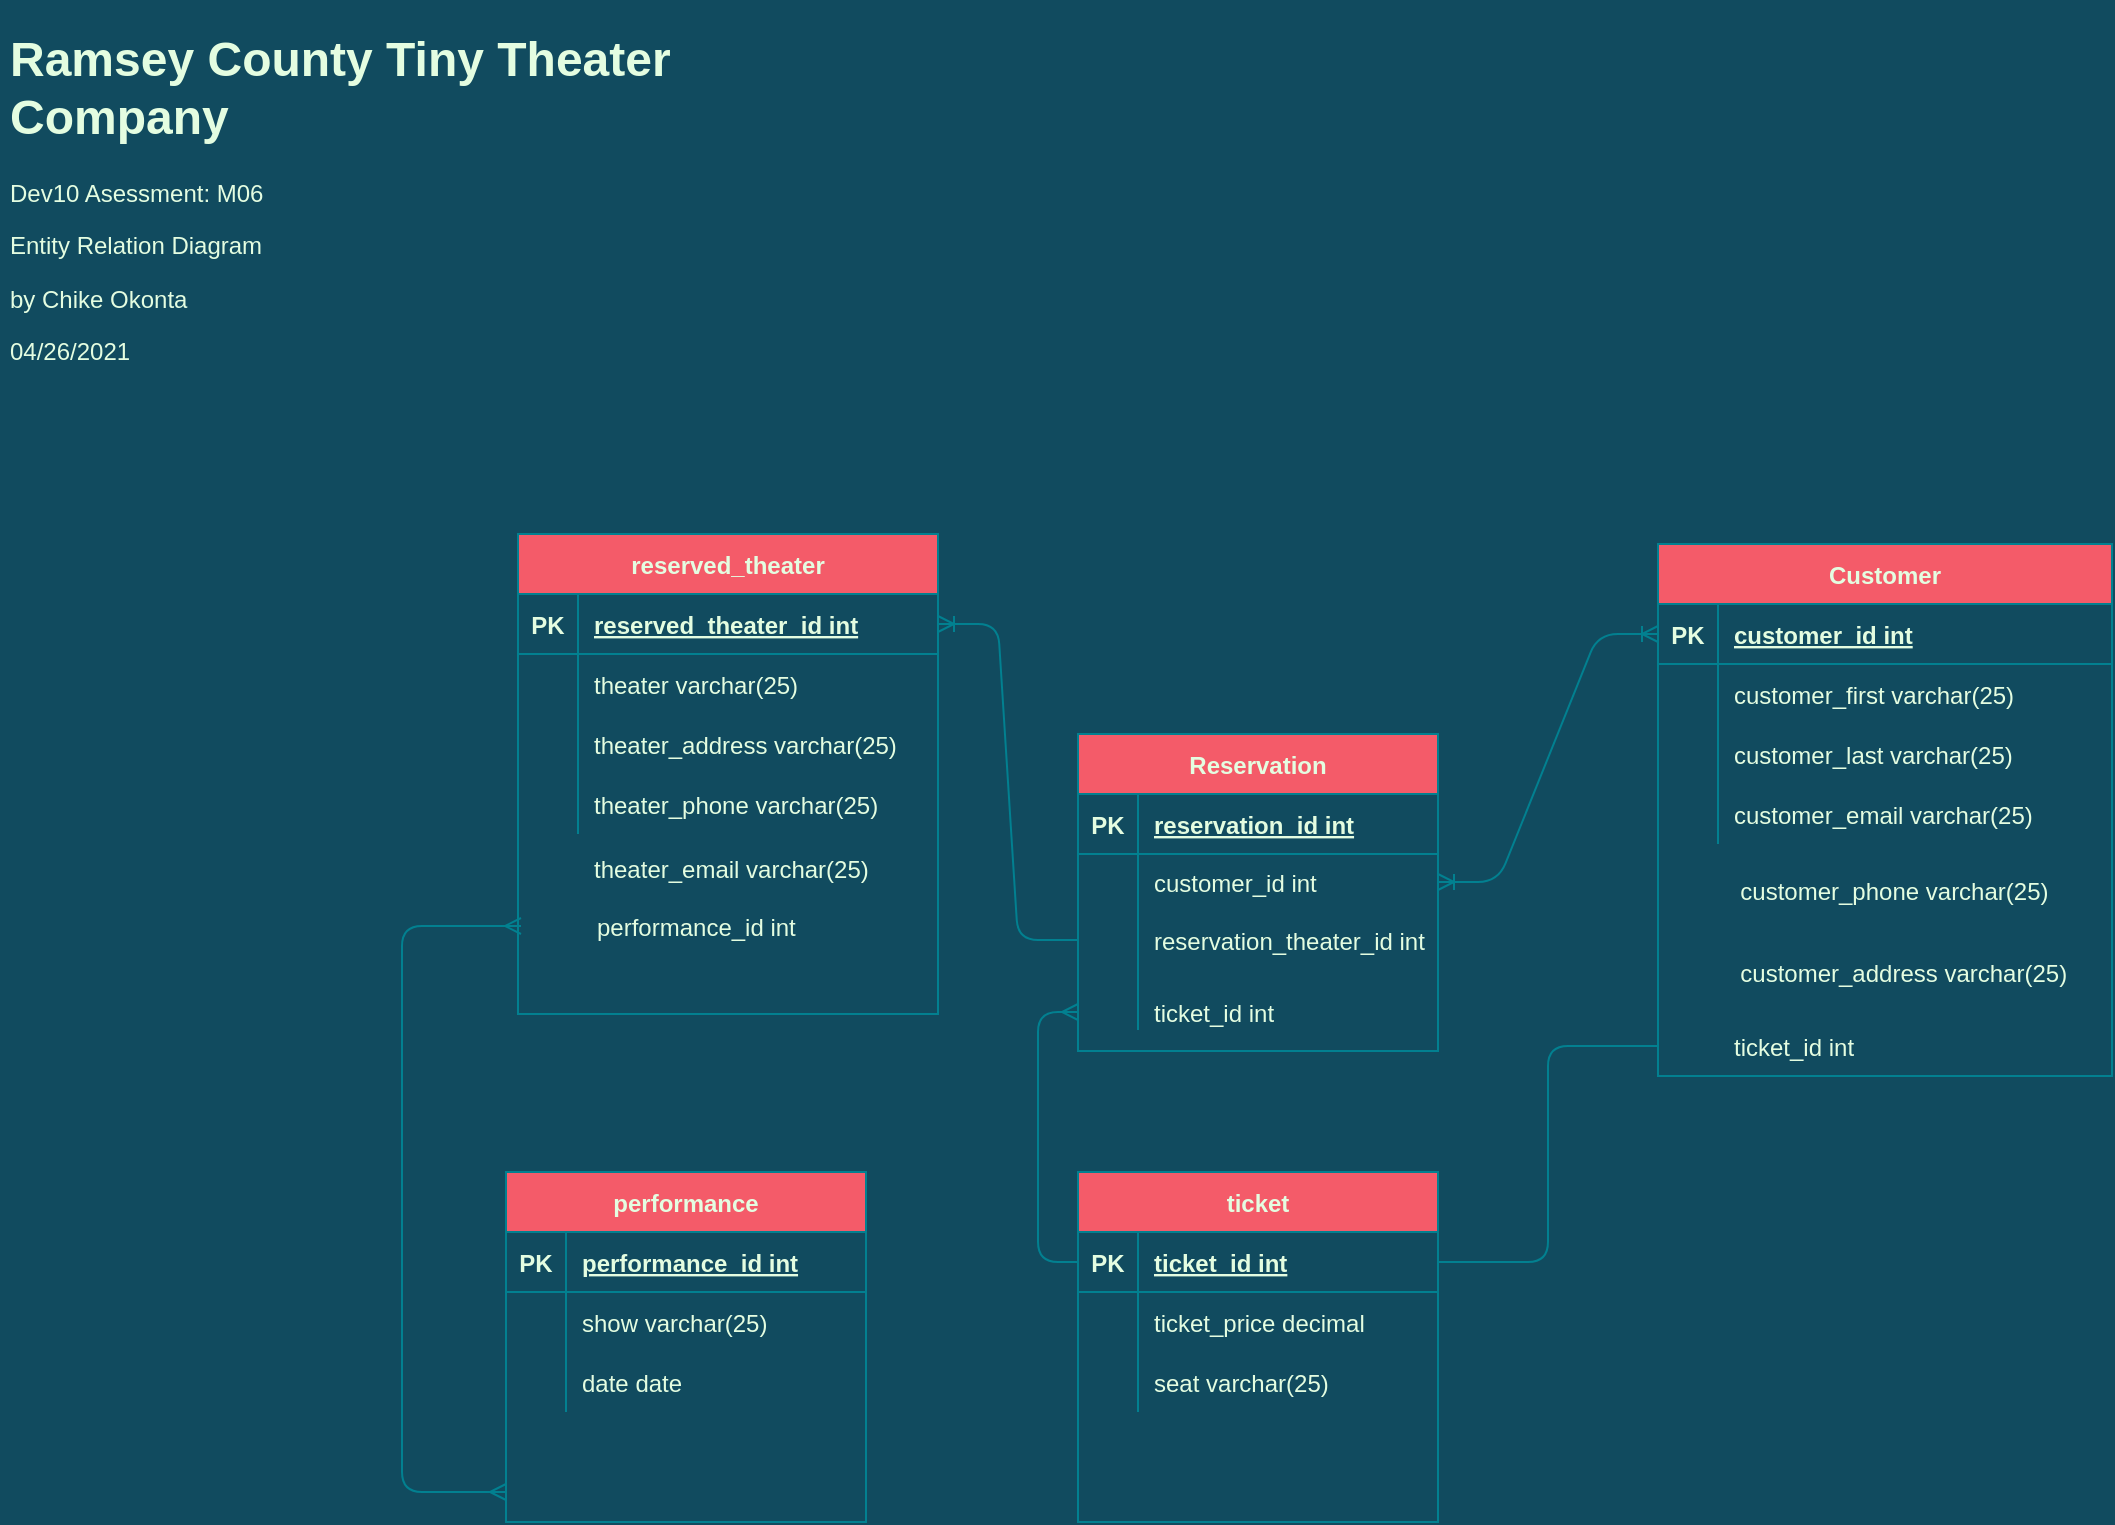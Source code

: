<mxfile version="14.6.0" type="device"><diagram id="uX7EG-FmbN-0hIb8R2l_" name="Page-1"><mxGraphModel dx="1183" dy="795" grid="0" gridSize="10" guides="1" tooltips="1" connect="1" arrows="1" fold="1" page="1" pageScale="1" pageWidth="1169" pageHeight="827" background="#114B5F" math="0" shadow="0"><root><mxCell id="0"/><mxCell id="1" parent="0"/><mxCell id="fjEmjZUJsJmZXAl9t0UC-16" value="" style="group;fontColor=#E4FDE1;" vertex="1" connectable="0" parent="1"><mxGeometry x="833" y="275" width="227" height="266" as="geometry"/></mxCell><mxCell id="fjEmjZUJsJmZXAl9t0UC-1" value="Customer" style="shape=table;startSize=30;container=1;collapsible=1;childLayout=tableLayout;fixedRows=1;rowLines=0;fontStyle=1;align=center;resizeLast=1;rounded=0;sketch=0;fontColor=#E4FDE1;strokeColor=#028090;fillColor=#F45B69;" vertex="1" parent="fjEmjZUJsJmZXAl9t0UC-16"><mxGeometry width="227" height="266" as="geometry"/></mxCell><mxCell id="fjEmjZUJsJmZXAl9t0UC-2" value="" style="shape=partialRectangle;collapsible=0;dropTarget=0;pointerEvents=0;fillColor=none;top=0;left=0;bottom=1;right=0;points=[[0,0.5],[1,0.5]];portConstraint=eastwest;strokeColor=#028090;fontColor=#E4FDE1;" vertex="1" parent="fjEmjZUJsJmZXAl9t0UC-1"><mxGeometry y="30" width="227" height="30" as="geometry"/></mxCell><mxCell id="fjEmjZUJsJmZXAl9t0UC-3" value="PK" style="shape=partialRectangle;connectable=0;fillColor=none;top=0;left=0;bottom=0;right=0;fontStyle=1;overflow=hidden;strokeColor=#028090;fontColor=#E4FDE1;" vertex="1" parent="fjEmjZUJsJmZXAl9t0UC-2"><mxGeometry width="30" height="30" as="geometry"/></mxCell><mxCell id="fjEmjZUJsJmZXAl9t0UC-4" value="customer_id int" style="shape=partialRectangle;connectable=0;fillColor=none;top=0;left=0;bottom=0;right=0;align=left;spacingLeft=6;fontStyle=5;overflow=hidden;strokeColor=#028090;fontColor=#E4FDE1;" vertex="1" parent="fjEmjZUJsJmZXAl9t0UC-2"><mxGeometry x="30" width="197" height="30" as="geometry"/></mxCell><mxCell id="fjEmjZUJsJmZXAl9t0UC-5" value="" style="shape=partialRectangle;collapsible=0;dropTarget=0;pointerEvents=0;fillColor=none;top=0;left=0;bottom=0;right=0;points=[[0,0.5],[1,0.5]];portConstraint=eastwest;strokeColor=#028090;fontColor=#E4FDE1;" vertex="1" parent="fjEmjZUJsJmZXAl9t0UC-1"><mxGeometry y="60" width="227" height="30" as="geometry"/></mxCell><mxCell id="fjEmjZUJsJmZXAl9t0UC-6" value="" style="shape=partialRectangle;connectable=0;fillColor=none;top=0;left=0;bottom=0;right=0;editable=1;overflow=hidden;strokeColor=#028090;fontColor=#E4FDE1;" vertex="1" parent="fjEmjZUJsJmZXAl9t0UC-5"><mxGeometry width="30" height="30" as="geometry"/></mxCell><mxCell id="fjEmjZUJsJmZXAl9t0UC-7" value="customer_first varchar(25)" style="shape=partialRectangle;connectable=0;fillColor=none;top=0;left=0;bottom=0;right=0;align=left;spacingLeft=6;overflow=hidden;strokeColor=#028090;fontColor=#E4FDE1;" vertex="1" parent="fjEmjZUJsJmZXAl9t0UC-5"><mxGeometry x="30" width="197" height="30" as="geometry"/></mxCell><mxCell id="fjEmjZUJsJmZXAl9t0UC-8" value="" style="shape=partialRectangle;collapsible=0;dropTarget=0;pointerEvents=0;fillColor=none;top=0;left=0;bottom=0;right=0;points=[[0,0.5],[1,0.5]];portConstraint=eastwest;strokeColor=#028090;fontColor=#E4FDE1;" vertex="1" parent="fjEmjZUJsJmZXAl9t0UC-1"><mxGeometry y="90" width="227" height="30" as="geometry"/></mxCell><mxCell id="fjEmjZUJsJmZXAl9t0UC-9" value="" style="shape=partialRectangle;connectable=0;fillColor=none;top=0;left=0;bottom=0;right=0;editable=1;overflow=hidden;strokeColor=#028090;fontColor=#E4FDE1;" vertex="1" parent="fjEmjZUJsJmZXAl9t0UC-8"><mxGeometry width="30" height="30" as="geometry"/></mxCell><mxCell id="fjEmjZUJsJmZXAl9t0UC-10" value="customer_last varchar(25)" style="shape=partialRectangle;connectable=0;fillColor=none;top=0;left=0;bottom=0;right=0;align=left;spacingLeft=6;overflow=hidden;strokeColor=#028090;fontColor=#E4FDE1;" vertex="1" parent="fjEmjZUJsJmZXAl9t0UC-8"><mxGeometry x="30" width="197" height="30" as="geometry"/></mxCell><mxCell id="fjEmjZUJsJmZXAl9t0UC-11" value="" style="shape=partialRectangle;collapsible=0;dropTarget=0;pointerEvents=0;fillColor=none;top=0;left=0;bottom=0;right=0;points=[[0,0.5],[1,0.5]];portConstraint=eastwest;strokeColor=#028090;fontColor=#E4FDE1;" vertex="1" parent="fjEmjZUJsJmZXAl9t0UC-1"><mxGeometry y="120" width="227" height="30" as="geometry"/></mxCell><mxCell id="fjEmjZUJsJmZXAl9t0UC-12" value="" style="shape=partialRectangle;connectable=0;fillColor=none;top=0;left=0;bottom=0;right=0;editable=1;overflow=hidden;strokeColor=#028090;fontColor=#E4FDE1;" vertex="1" parent="fjEmjZUJsJmZXAl9t0UC-11"><mxGeometry width="30" height="30" as="geometry"/></mxCell><mxCell id="fjEmjZUJsJmZXAl9t0UC-13" value="customer_email varchar(25)" style="shape=partialRectangle;connectable=0;fillColor=none;top=0;left=0;bottom=0;right=0;align=left;spacingLeft=6;overflow=hidden;strokeColor=#028090;fontColor=#E4FDE1;" vertex="1" parent="fjEmjZUJsJmZXAl9t0UC-11"><mxGeometry x="30" width="197" height="30" as="geometry"/></mxCell><mxCell id="fjEmjZUJsJmZXAl9t0UC-14" value="customer_phone varchar(25)" style="shape=partialRectangle;connectable=0;fillColor=none;top=0;left=0;bottom=0;right=0;align=left;spacingLeft=6;overflow=hidden;strokeColor=#028090;fontColor=#E4FDE1;" vertex="1" parent="fjEmjZUJsJmZXAl9t0UC-16"><mxGeometry x="33.167" y="154" width="165.833" height="38" as="geometry"/></mxCell><mxCell id="fjEmjZUJsJmZXAl9t0UC-15" value="customer_address varchar(25)" style="shape=partialRectangle;connectable=0;fillColor=none;top=0;left=0;bottom=0;right=0;align=left;spacingLeft=6;overflow=hidden;strokeColor=#028090;fontColor=#E4FDE1;" vertex="1" parent="fjEmjZUJsJmZXAl9t0UC-16"><mxGeometry x="33.17" y="195" width="180.83" height="38" as="geometry"/></mxCell><mxCell id="fjEmjZUJsJmZXAl9t0UC-99" value="" style="shape=partialRectangle;collapsible=0;dropTarget=0;pointerEvents=0;fillColor=none;top=0;left=0;bottom=0;right=0;points=[[0,0.5],[1,0.5]];portConstraint=eastwest;strokeColor=#028090;fontColor=#E4FDE1;" vertex="1" parent="fjEmjZUJsJmZXAl9t0UC-16"><mxGeometry y="236" width="227" height="30" as="geometry"/></mxCell><mxCell id="fjEmjZUJsJmZXAl9t0UC-100" value="" style="shape=partialRectangle;connectable=0;fillColor=none;top=0;left=0;bottom=0;right=0;editable=1;overflow=hidden;strokeColor=#028090;fontColor=#E4FDE1;" vertex="1" parent="fjEmjZUJsJmZXAl9t0UC-99"><mxGeometry width="30" height="30" as="geometry"/></mxCell><mxCell id="fjEmjZUJsJmZXAl9t0UC-101" value="ticket_id int" style="shape=partialRectangle;connectable=0;fillColor=none;top=0;left=0;bottom=0;right=0;align=left;spacingLeft=6;overflow=hidden;strokeColor=#028090;fontColor=#E4FDE1;" vertex="1" parent="fjEmjZUJsJmZXAl9t0UC-99"><mxGeometry x="30" width="197" height="30" as="geometry"/></mxCell><mxCell id="fjEmjZUJsJmZXAl9t0UC-17" value="" style="group;fontColor=#E4FDE1;" vertex="1" connectable="0" parent="1"><mxGeometry x="263" y="270" width="210" height="240" as="geometry"/></mxCell><mxCell id="fjEmjZUJsJmZXAl9t0UC-18" value="reserved_theater" style="shape=table;startSize=30;container=1;collapsible=1;childLayout=tableLayout;fixedRows=1;rowLines=0;fontStyle=1;align=center;resizeLast=1;rounded=0;sketch=0;fontColor=#E4FDE1;strokeColor=#028090;fillColor=#F45B69;" vertex="1" parent="fjEmjZUJsJmZXAl9t0UC-17"><mxGeometry width="210" height="240" as="geometry"/></mxCell><mxCell id="fjEmjZUJsJmZXAl9t0UC-19" value="" style="shape=partialRectangle;collapsible=0;dropTarget=0;pointerEvents=0;fillColor=none;top=0;left=0;bottom=1;right=0;points=[[0,0.5],[1,0.5]];portConstraint=eastwest;strokeColor=#028090;fontColor=#E4FDE1;" vertex="1" parent="fjEmjZUJsJmZXAl9t0UC-18"><mxGeometry y="30" width="210" height="30" as="geometry"/></mxCell><mxCell id="fjEmjZUJsJmZXAl9t0UC-20" value="PK" style="shape=partialRectangle;connectable=0;fillColor=none;top=0;left=0;bottom=0;right=0;fontStyle=1;overflow=hidden;strokeColor=#028090;fontColor=#E4FDE1;" vertex="1" parent="fjEmjZUJsJmZXAl9t0UC-19"><mxGeometry width="30" height="30" as="geometry"/></mxCell><mxCell id="fjEmjZUJsJmZXAl9t0UC-21" value="reserved_theater_id int" style="shape=partialRectangle;connectable=0;fillColor=none;top=0;left=0;bottom=0;right=0;align=left;spacingLeft=6;fontStyle=5;overflow=hidden;strokeColor=#028090;fontColor=#E4FDE1;" vertex="1" parent="fjEmjZUJsJmZXAl9t0UC-19"><mxGeometry x="30" width="180" height="30" as="geometry"/></mxCell><mxCell id="fjEmjZUJsJmZXAl9t0UC-22" value="" style="shape=partialRectangle;collapsible=0;dropTarget=0;pointerEvents=0;fillColor=none;top=0;left=0;bottom=0;right=0;points=[[0,0.5],[1,0.5]];portConstraint=eastwest;strokeColor=#028090;fontColor=#E4FDE1;" vertex="1" parent="fjEmjZUJsJmZXAl9t0UC-18"><mxGeometry y="60" width="210" height="30" as="geometry"/></mxCell><mxCell id="fjEmjZUJsJmZXAl9t0UC-23" value="" style="shape=partialRectangle;connectable=0;fillColor=none;top=0;left=0;bottom=0;right=0;editable=1;overflow=hidden;strokeColor=#028090;fontColor=#E4FDE1;" vertex="1" parent="fjEmjZUJsJmZXAl9t0UC-22"><mxGeometry width="30" height="30" as="geometry"/></mxCell><mxCell id="fjEmjZUJsJmZXAl9t0UC-24" value="theater varchar(25)" style="shape=partialRectangle;connectable=0;fillColor=none;top=0;left=0;bottom=0;right=0;align=left;spacingLeft=6;overflow=hidden;strokeColor=#028090;fontColor=#E4FDE1;" vertex="1" parent="fjEmjZUJsJmZXAl9t0UC-22"><mxGeometry x="30" width="180" height="30" as="geometry"/></mxCell><mxCell id="fjEmjZUJsJmZXAl9t0UC-25" value="" style="shape=partialRectangle;collapsible=0;dropTarget=0;pointerEvents=0;fillColor=none;top=0;left=0;bottom=0;right=0;points=[[0,0.5],[1,0.5]];portConstraint=eastwest;strokeColor=#028090;fontColor=#E4FDE1;" vertex="1" parent="fjEmjZUJsJmZXAl9t0UC-18"><mxGeometry y="90" width="210" height="30" as="geometry"/></mxCell><mxCell id="fjEmjZUJsJmZXAl9t0UC-26" value="" style="shape=partialRectangle;connectable=0;fillColor=none;top=0;left=0;bottom=0;right=0;editable=1;overflow=hidden;strokeColor=#028090;fontColor=#E4FDE1;" vertex="1" parent="fjEmjZUJsJmZXAl9t0UC-25"><mxGeometry width="30" height="30" as="geometry"/></mxCell><mxCell id="fjEmjZUJsJmZXAl9t0UC-27" value="theater_address varchar(25)" style="shape=partialRectangle;connectable=0;fillColor=none;top=0;left=0;bottom=0;right=0;align=left;spacingLeft=6;overflow=hidden;strokeColor=#028090;fontColor=#E4FDE1;" vertex="1" parent="fjEmjZUJsJmZXAl9t0UC-25"><mxGeometry x="30" width="180" height="30" as="geometry"/></mxCell><mxCell id="fjEmjZUJsJmZXAl9t0UC-28" value="" style="shape=partialRectangle;collapsible=0;dropTarget=0;pointerEvents=0;fillColor=none;top=0;left=0;bottom=0;right=0;points=[[0,0.5],[1,0.5]];portConstraint=eastwest;strokeColor=#028090;fontColor=#E4FDE1;" vertex="1" parent="fjEmjZUJsJmZXAl9t0UC-18"><mxGeometry y="120" width="210" height="30" as="geometry"/></mxCell><mxCell id="fjEmjZUJsJmZXAl9t0UC-29" value="" style="shape=partialRectangle;connectable=0;fillColor=none;top=0;left=0;bottom=0;right=0;editable=1;overflow=hidden;strokeColor=#028090;fontColor=#E4FDE1;" vertex="1" parent="fjEmjZUJsJmZXAl9t0UC-28"><mxGeometry width="30" height="30" as="geometry"/></mxCell><mxCell id="fjEmjZUJsJmZXAl9t0UC-30" value="theater_phone varchar(25)" style="shape=partialRectangle;connectable=0;fillColor=none;top=0;left=0;bottom=0;right=0;align=left;spacingLeft=6;overflow=hidden;strokeColor=#028090;fontColor=#E4FDE1;" vertex="1" parent="fjEmjZUJsJmZXAl9t0UC-28"><mxGeometry x="30" width="180" height="30" as="geometry"/></mxCell><mxCell id="fjEmjZUJsJmZXAl9t0UC-31" value="theater_email varchar(25)" style="shape=partialRectangle;connectable=0;fillColor=none;top=0;left=0;bottom=0;right=0;align=left;spacingLeft=6;overflow=hidden;strokeColor=#028090;fontColor=#E4FDE1;" vertex="1" parent="fjEmjZUJsJmZXAl9t0UC-17"><mxGeometry x="30" y="149.999" width="150" height="34.286" as="geometry"/></mxCell><mxCell id="fjEmjZUJsJmZXAl9t0UC-80" value="" style="shape=partialRectangle;collapsible=0;dropTarget=0;pointerEvents=0;fillColor=none;top=0;left=0;bottom=0;right=0;points=[[0,0.5],[1,0.5]];portConstraint=eastwest;strokeColor=#028090;fontColor=#E4FDE1;" vertex="1" parent="fjEmjZUJsJmZXAl9t0UC-17"><mxGeometry x="1.5" y="181" width="180" height="30" as="geometry"/></mxCell><mxCell id="fjEmjZUJsJmZXAl9t0UC-81" value="" style="shape=partialRectangle;connectable=0;fillColor=none;top=0;left=0;bottom=0;right=0;editable=1;overflow=hidden;strokeColor=#028090;fontColor=#E4FDE1;" vertex="1" parent="fjEmjZUJsJmZXAl9t0UC-80"><mxGeometry width="30" height="30" as="geometry"/></mxCell><mxCell id="fjEmjZUJsJmZXAl9t0UC-82" value="performance_id int" style="shape=partialRectangle;connectable=0;fillColor=none;top=0;left=0;bottom=0;right=0;align=left;spacingLeft=6;overflow=hidden;strokeColor=#028090;fontColor=#E4FDE1;" vertex="1" parent="fjEmjZUJsJmZXAl9t0UC-80"><mxGeometry x="30" width="150" height="30" as="geometry"/></mxCell><mxCell id="fjEmjZUJsJmZXAl9t0UC-65" value="" style="group;fontColor=#E4FDE1;" vertex="1" connectable="0" parent="1"><mxGeometry x="257" y="589" width="183" height="175" as="geometry"/></mxCell><mxCell id="fjEmjZUJsJmZXAl9t0UC-33" value="performance" style="shape=table;startSize=30;container=1;collapsible=1;childLayout=tableLayout;fixedRows=1;rowLines=0;fontStyle=1;align=center;resizeLast=1;rounded=0;sketch=0;fontColor=#E4FDE1;strokeColor=#028090;fillColor=#F45B69;" vertex="1" parent="fjEmjZUJsJmZXAl9t0UC-65"><mxGeometry width="180" height="175" as="geometry"/></mxCell><mxCell id="fjEmjZUJsJmZXAl9t0UC-34" value="" style="shape=partialRectangle;collapsible=0;dropTarget=0;pointerEvents=0;fillColor=none;top=0;left=0;bottom=1;right=0;points=[[0,0.5],[1,0.5]];portConstraint=eastwest;strokeColor=#028090;fontColor=#E4FDE1;" vertex="1" parent="fjEmjZUJsJmZXAl9t0UC-33"><mxGeometry y="30" width="180" height="30" as="geometry"/></mxCell><mxCell id="fjEmjZUJsJmZXAl9t0UC-35" value="PK" style="shape=partialRectangle;connectable=0;fillColor=none;top=0;left=0;bottom=0;right=0;fontStyle=1;overflow=hidden;strokeColor=#028090;fontColor=#E4FDE1;" vertex="1" parent="fjEmjZUJsJmZXAl9t0UC-34"><mxGeometry width="30" height="30" as="geometry"/></mxCell><mxCell id="fjEmjZUJsJmZXAl9t0UC-36" value="performance_id int" style="shape=partialRectangle;connectable=0;fillColor=none;top=0;left=0;bottom=0;right=0;align=left;spacingLeft=6;fontStyle=5;overflow=hidden;strokeColor=#028090;fontColor=#E4FDE1;" vertex="1" parent="fjEmjZUJsJmZXAl9t0UC-34"><mxGeometry x="30" width="150" height="30" as="geometry"/></mxCell><mxCell id="fjEmjZUJsJmZXAl9t0UC-37" value="" style="shape=partialRectangle;collapsible=0;dropTarget=0;pointerEvents=0;fillColor=none;top=0;left=0;bottom=0;right=0;points=[[0,0.5],[1,0.5]];portConstraint=eastwest;strokeColor=#028090;fontColor=#E4FDE1;" vertex="1" parent="fjEmjZUJsJmZXAl9t0UC-33"><mxGeometry y="60" width="180" height="30" as="geometry"/></mxCell><mxCell id="fjEmjZUJsJmZXAl9t0UC-38" value="" style="shape=partialRectangle;connectable=0;fillColor=none;top=0;left=0;bottom=0;right=0;editable=1;overflow=hidden;strokeColor=#028090;fontColor=#E4FDE1;" vertex="1" parent="fjEmjZUJsJmZXAl9t0UC-37"><mxGeometry width="30" height="30" as="geometry"/></mxCell><mxCell id="fjEmjZUJsJmZXAl9t0UC-39" value="show varchar(25)" style="shape=partialRectangle;connectable=0;fillColor=none;top=0;left=0;bottom=0;right=0;align=left;spacingLeft=6;overflow=hidden;strokeColor=#028090;fontColor=#E4FDE1;" vertex="1" parent="fjEmjZUJsJmZXAl9t0UC-37"><mxGeometry x="30" width="150" height="30" as="geometry"/></mxCell><mxCell id="fjEmjZUJsJmZXAl9t0UC-43" value="" style="shape=partialRectangle;collapsible=0;dropTarget=0;pointerEvents=0;fillColor=none;top=0;left=0;bottom=0;right=0;points=[[0,0.5],[1,0.5]];portConstraint=eastwest;strokeColor=#028090;fontColor=#E4FDE1;" vertex="1" parent="fjEmjZUJsJmZXAl9t0UC-33"><mxGeometry y="90" width="180" height="30" as="geometry"/></mxCell><mxCell id="fjEmjZUJsJmZXAl9t0UC-44" value="" style="shape=partialRectangle;connectable=0;fillColor=none;top=0;left=0;bottom=0;right=0;editable=1;overflow=hidden;strokeColor=#028090;fontColor=#E4FDE1;" vertex="1" parent="fjEmjZUJsJmZXAl9t0UC-43"><mxGeometry width="30" height="30" as="geometry"/></mxCell><mxCell id="fjEmjZUJsJmZXAl9t0UC-45" value="date date" style="shape=partialRectangle;connectable=0;fillColor=none;top=0;left=0;bottom=0;right=0;align=left;spacingLeft=6;overflow=hidden;strokeColor=#028090;fontColor=#E4FDE1;" vertex="1" parent="fjEmjZUJsJmZXAl9t0UC-43"><mxGeometry x="30" width="150" height="30" as="geometry"/></mxCell><mxCell id="fjEmjZUJsJmZXAl9t0UC-66" value="" style="group;fontColor=#E4FDE1;" vertex="1" connectable="0" parent="1"><mxGeometry x="543" y="370" width="180" height="160" as="geometry"/></mxCell><mxCell id="fjEmjZUJsJmZXAl9t0UC-46" value="Reservation" style="shape=table;startSize=30;container=1;collapsible=1;childLayout=tableLayout;fixedRows=1;rowLines=0;fontStyle=1;align=center;resizeLast=1;rounded=0;sketch=0;fontColor=#E4FDE1;strokeColor=#028090;fillColor=#F45B69;" vertex="1" parent="fjEmjZUJsJmZXAl9t0UC-66"><mxGeometry width="180" height="158.458" as="geometry"/></mxCell><mxCell id="fjEmjZUJsJmZXAl9t0UC-47" value="" style="shape=partialRectangle;collapsible=0;dropTarget=0;pointerEvents=0;fillColor=none;top=0;left=0;bottom=1;right=0;points=[[0,0.5],[1,0.5]];portConstraint=eastwest;strokeColor=#028090;fontColor=#E4FDE1;" vertex="1" parent="fjEmjZUJsJmZXAl9t0UC-46"><mxGeometry y="30" width="180" height="30" as="geometry"/></mxCell><mxCell id="fjEmjZUJsJmZXAl9t0UC-48" value="PK" style="shape=partialRectangle;connectable=0;fillColor=none;top=0;left=0;bottom=0;right=0;fontStyle=1;overflow=hidden;strokeColor=#028090;fontColor=#E4FDE1;" vertex="1" parent="fjEmjZUJsJmZXAl9t0UC-47"><mxGeometry width="30" height="30" as="geometry"/></mxCell><mxCell id="fjEmjZUJsJmZXAl9t0UC-49" value="reservation_id int" style="shape=partialRectangle;connectable=0;fillColor=none;top=0;left=0;bottom=0;right=0;align=left;spacingLeft=6;fontStyle=5;overflow=hidden;strokeColor=#028090;fontColor=#E4FDE1;" vertex="1" parent="fjEmjZUJsJmZXAl9t0UC-47"><mxGeometry x="30" width="150" height="30" as="geometry"/></mxCell><mxCell id="fjEmjZUJsJmZXAl9t0UC-50" value="" style="shape=partialRectangle;collapsible=0;dropTarget=0;pointerEvents=0;fillColor=none;top=0;left=0;bottom=0;right=0;points=[[0,0.5],[1,0.5]];portConstraint=eastwest;strokeColor=#028090;fontColor=#E4FDE1;" vertex="1" parent="fjEmjZUJsJmZXAl9t0UC-46"><mxGeometry y="60" width="180" height="28" as="geometry"/></mxCell><mxCell id="fjEmjZUJsJmZXAl9t0UC-51" value="" style="shape=partialRectangle;connectable=0;fillColor=none;top=0;left=0;bottom=0;right=0;editable=1;overflow=hidden;strokeColor=#028090;fontColor=#E4FDE1;" vertex="1" parent="fjEmjZUJsJmZXAl9t0UC-50"><mxGeometry width="30" height="28" as="geometry"/></mxCell><mxCell id="fjEmjZUJsJmZXAl9t0UC-52" value="customer_id int" style="shape=partialRectangle;connectable=0;fillColor=none;top=0;left=0;bottom=0;right=0;align=left;spacingLeft=6;overflow=hidden;strokeColor=#028090;fontColor=#E4FDE1;" vertex="1" parent="fjEmjZUJsJmZXAl9t0UC-50"><mxGeometry x="30" width="150" height="28" as="geometry"/></mxCell><mxCell id="fjEmjZUJsJmZXAl9t0UC-53" value="" style="shape=partialRectangle;collapsible=0;dropTarget=0;pointerEvents=0;fillColor=none;top=0;left=0;bottom=0;right=0;points=[[0,0.5],[1,0.5]];portConstraint=eastwest;strokeColor=#028090;fontColor=#E4FDE1;" vertex="1" parent="fjEmjZUJsJmZXAl9t0UC-46"><mxGeometry y="88" width="180" height="30" as="geometry"/></mxCell><mxCell id="fjEmjZUJsJmZXAl9t0UC-54" value="" style="shape=partialRectangle;connectable=0;fillColor=none;top=0;left=0;bottom=0;right=0;editable=1;overflow=hidden;strokeColor=#028090;fontColor=#E4FDE1;" vertex="1" parent="fjEmjZUJsJmZXAl9t0UC-53"><mxGeometry width="30" height="30" as="geometry"/></mxCell><mxCell id="fjEmjZUJsJmZXAl9t0UC-55" value="reservation_theater_id int" style="shape=partialRectangle;connectable=0;fillColor=none;top=0;left=0;bottom=0;right=0;align=left;spacingLeft=6;overflow=hidden;strokeColor=#028090;fontColor=#E4FDE1;" vertex="1" parent="fjEmjZUJsJmZXAl9t0UC-53"><mxGeometry x="30" width="150" height="30" as="geometry"/></mxCell><mxCell id="fjEmjZUJsJmZXAl9t0UC-56" value="" style="shape=partialRectangle;collapsible=0;dropTarget=0;pointerEvents=0;fillColor=none;top=0;left=0;bottom=0;right=0;points=[[0,0.5],[1,0.5]];portConstraint=eastwest;strokeColor=#028090;fontColor=#E4FDE1;" vertex="1" parent="fjEmjZUJsJmZXAl9t0UC-46"><mxGeometry y="118" width="180" height="30" as="geometry"/></mxCell><mxCell id="fjEmjZUJsJmZXAl9t0UC-57" value="" style="shape=partialRectangle;connectable=0;fillColor=none;top=0;left=0;bottom=0;right=0;editable=1;overflow=hidden;strokeColor=#028090;fontColor=#E4FDE1;" vertex="1" parent="fjEmjZUJsJmZXAl9t0UC-56"><mxGeometry width="30" height="30" as="geometry"/></mxCell><mxCell id="fjEmjZUJsJmZXAl9t0UC-58" value="" style="shape=partialRectangle;connectable=0;fillColor=none;top=0;left=0;bottom=0;right=0;align=left;spacingLeft=6;overflow=hidden;strokeColor=#028090;fontColor=#E4FDE1;" vertex="1" parent="fjEmjZUJsJmZXAl9t0UC-56"><mxGeometry x="30" width="150" height="30" as="geometry"/></mxCell><mxCell id="fjEmjZUJsJmZXAl9t0UC-95" value="" style="shape=partialRectangle;collapsible=0;dropTarget=0;pointerEvents=0;fillColor=none;top=0;left=0;bottom=0;right=0;points=[[0,0.5],[1,0.5]];portConstraint=eastwest;strokeColor=#028090;fontColor=#E4FDE1;" vertex="1" parent="fjEmjZUJsJmZXAl9t0UC-66"><mxGeometry y="125" width="180" height="28" as="geometry"/></mxCell><mxCell id="fjEmjZUJsJmZXAl9t0UC-96" value="" style="shape=partialRectangle;connectable=0;fillColor=none;top=0;left=0;bottom=0;right=0;editable=1;overflow=hidden;strokeColor=#028090;fontColor=#E4FDE1;" vertex="1" parent="fjEmjZUJsJmZXAl9t0UC-95"><mxGeometry width="30" height="28" as="geometry"/></mxCell><mxCell id="fjEmjZUJsJmZXAl9t0UC-97" value="ticket_id int" style="shape=partialRectangle;connectable=0;fillColor=none;top=0;left=0;bottom=0;right=0;align=left;spacingLeft=6;overflow=hidden;strokeColor=#028090;fontColor=#E4FDE1;" vertex="1" parent="fjEmjZUJsJmZXAl9t0UC-95"><mxGeometry x="30" width="150" height="28" as="geometry"/></mxCell><mxCell id="fjEmjZUJsJmZXAl9t0UC-68" value="" style="edgeStyle=entityRelationEdgeStyle;fontSize=12;html=1;endArrow=ERoneToMany;endFill=0;startArrow=ERoneToMany;fontColor=#E4FDE1;strokeColor=#028090;fillColor=#F45B69;entryX=0;entryY=0.5;entryDx=0;entryDy=0;exitX=1;exitY=0.5;exitDx=0;exitDy=0;startFill=0;labelBackgroundColor=#114B5F;" edge="1" parent="1" source="fjEmjZUJsJmZXAl9t0UC-50" target="fjEmjZUJsJmZXAl9t0UC-2"><mxGeometry width="100" height="100" relative="1" as="geometry"><mxPoint x="652" y="496" as="sourcePoint"/><mxPoint x="752" y="396" as="targetPoint"/></mxGeometry></mxCell><mxCell id="fjEmjZUJsJmZXAl9t0UC-69" value="" style="edgeStyle=entityRelationEdgeStyle;fontSize=12;html=1;endArrow=ERoneToMany;fontColor=#E4FDE1;strokeColor=#028090;fillColor=#F45B69;entryX=1;entryY=0.5;entryDx=0;entryDy=0;exitX=0;exitY=0.5;exitDx=0;exitDy=0;labelBackgroundColor=#114B5F;" edge="1" parent="1" source="fjEmjZUJsJmZXAl9t0UC-53" target="fjEmjZUJsJmZXAl9t0UC-19"><mxGeometry width="100" height="100" relative="1" as="geometry"><mxPoint x="668" y="434" as="sourcePoint"/><mxPoint x="478" y="315" as="targetPoint"/></mxGeometry></mxCell><mxCell id="fjEmjZUJsJmZXAl9t0UC-78" style="edgeStyle=orthogonalEdgeStyle;curved=0;rounded=1;sketch=0;orthogonalLoop=1;jettySize=auto;html=1;entryX=0;entryY=0.5;entryDx=0;entryDy=0;fontColor=#E4FDE1;endArrow=ERmany;endFill=0;strokeColor=#028090;fillColor=#F45B69;exitX=0;exitY=0.5;exitDx=0;exitDy=0;startArrow=ERmany;startFill=0;labelBackgroundColor=#114B5F;" edge="1" parent="1" target="fjEmjZUJsJmZXAl9t0UC-80"><mxGeometry relative="1" as="geometry"><mxPoint x="257" y="749" as="sourcePoint"/><Array as="points"><mxPoint x="205" y="749"/><mxPoint x="205" y="466"/></Array></mxGeometry></mxCell><mxCell id="fjEmjZUJsJmZXAl9t0UC-83" value="&lt;h1&gt;Ramsey County Tiny Theater Company&lt;/h1&gt;&lt;p&gt;Dev10 Asessment: M06&lt;/p&gt;&lt;p&gt;Entity Relation Diagram&lt;/p&gt;&lt;p&gt;by Chike Okonta&lt;/p&gt;&lt;p&gt;04/26/2021&lt;/p&gt;" style="text;html=1;strokeColor=none;fillColor=none;spacing=5;spacingTop=-20;whiteSpace=wrap;overflow=hidden;rounded=0;sketch=0;fontColor=#E4FDE1;" vertex="1" parent="1"><mxGeometry x="4" y="13" width="410" height="181" as="geometry"/></mxCell><mxCell id="fjEmjZUJsJmZXAl9t0UC-84" value="ticket" style="shape=table;startSize=30;container=1;collapsible=1;childLayout=tableLayout;fixedRows=1;rowLines=0;fontStyle=1;align=center;resizeLast=1;rounded=0;sketch=0;fontColor=#E4FDE1;strokeColor=#028090;fillColor=#F45B69;" vertex="1" parent="1"><mxGeometry x="543" y="589" width="180" height="175" as="geometry"/></mxCell><mxCell id="fjEmjZUJsJmZXAl9t0UC-85" value="" style="shape=partialRectangle;collapsible=0;dropTarget=0;pointerEvents=0;fillColor=none;top=0;left=0;bottom=1;right=0;points=[[0,0.5],[1,0.5]];portConstraint=eastwest;strokeColor=#028090;fontColor=#E4FDE1;" vertex="1" parent="fjEmjZUJsJmZXAl9t0UC-84"><mxGeometry y="30" width="180" height="30" as="geometry"/></mxCell><mxCell id="fjEmjZUJsJmZXAl9t0UC-86" value="PK" style="shape=partialRectangle;connectable=0;fillColor=none;top=0;left=0;bottom=0;right=0;fontStyle=1;overflow=hidden;strokeColor=#028090;fontColor=#E4FDE1;" vertex="1" parent="fjEmjZUJsJmZXAl9t0UC-85"><mxGeometry width="30" height="30" as="geometry"/></mxCell><mxCell id="fjEmjZUJsJmZXAl9t0UC-87" value="ticket_id int" style="shape=partialRectangle;connectable=0;fillColor=none;top=0;left=0;bottom=0;right=0;align=left;spacingLeft=6;fontStyle=5;overflow=hidden;strokeColor=#028090;fontColor=#E4FDE1;" vertex="1" parent="fjEmjZUJsJmZXAl9t0UC-85"><mxGeometry x="30" width="150" height="30" as="geometry"/></mxCell><mxCell id="fjEmjZUJsJmZXAl9t0UC-88" value="" style="shape=partialRectangle;collapsible=0;dropTarget=0;pointerEvents=0;fillColor=none;top=0;left=0;bottom=0;right=0;points=[[0,0.5],[1,0.5]];portConstraint=eastwest;strokeColor=#028090;fontColor=#E4FDE1;" vertex="1" parent="fjEmjZUJsJmZXAl9t0UC-84"><mxGeometry y="60" width="180" height="30" as="geometry"/></mxCell><mxCell id="fjEmjZUJsJmZXAl9t0UC-89" value="" style="shape=partialRectangle;connectable=0;fillColor=none;top=0;left=0;bottom=0;right=0;editable=1;overflow=hidden;strokeColor=#028090;fontColor=#E4FDE1;" vertex="1" parent="fjEmjZUJsJmZXAl9t0UC-88"><mxGeometry width="30" height="30" as="geometry"/></mxCell><mxCell id="fjEmjZUJsJmZXAl9t0UC-90" value="ticket_price decimal" style="shape=partialRectangle;connectable=0;fillColor=none;top=0;left=0;bottom=0;right=0;align=left;spacingLeft=6;overflow=hidden;strokeColor=#028090;fontColor=#E4FDE1;" vertex="1" parent="fjEmjZUJsJmZXAl9t0UC-88"><mxGeometry x="30" width="150" height="30" as="geometry"/></mxCell><mxCell id="fjEmjZUJsJmZXAl9t0UC-91" value="" style="shape=partialRectangle;collapsible=0;dropTarget=0;pointerEvents=0;fillColor=none;top=0;left=0;bottom=0;right=0;points=[[0,0.5],[1,0.5]];portConstraint=eastwest;strokeColor=#028090;fontColor=#E4FDE1;" vertex="1" parent="fjEmjZUJsJmZXAl9t0UC-84"><mxGeometry y="90" width="180" height="30" as="geometry"/></mxCell><mxCell id="fjEmjZUJsJmZXAl9t0UC-92" value="" style="shape=partialRectangle;connectable=0;fillColor=none;top=0;left=0;bottom=0;right=0;editable=1;overflow=hidden;strokeColor=#028090;fontColor=#E4FDE1;" vertex="1" parent="fjEmjZUJsJmZXAl9t0UC-91"><mxGeometry width="30" height="30" as="geometry"/></mxCell><mxCell id="fjEmjZUJsJmZXAl9t0UC-93" value="seat varchar(25)" style="shape=partialRectangle;connectable=0;fillColor=none;top=0;left=0;bottom=0;right=0;align=left;spacingLeft=6;overflow=hidden;strokeColor=#028090;fontColor=#E4FDE1;" vertex="1" parent="fjEmjZUJsJmZXAl9t0UC-91"><mxGeometry x="30" width="150" height="30" as="geometry"/></mxCell><mxCell id="fjEmjZUJsJmZXAl9t0UC-98" style="edgeStyle=orthogonalEdgeStyle;curved=0;rounded=1;sketch=0;orthogonalLoop=1;jettySize=auto;html=1;entryX=0;entryY=0.5;entryDx=0;entryDy=0;fontColor=#E4FDE1;strokeColor=#028090;fillColor=#F45B69;endArrow=ERmany;endFill=0;labelBackgroundColor=#114B5F;" edge="1" parent="1" source="fjEmjZUJsJmZXAl9t0UC-85" target="fjEmjZUJsJmZXAl9t0UC-95"><mxGeometry relative="1" as="geometry"/></mxCell><mxCell id="fjEmjZUJsJmZXAl9t0UC-102" style="edgeStyle=orthogonalEdgeStyle;curved=0;rounded=1;sketch=0;orthogonalLoop=1;jettySize=auto;html=1;fontColor=#E4FDE1;endArrow=none;endFill=0;strokeColor=#028090;fillColor=#F45B69;labelBackgroundColor=#114B5F;" edge="1" parent="1" source="fjEmjZUJsJmZXAl9t0UC-99" target="fjEmjZUJsJmZXAl9t0UC-85"><mxGeometry relative="1" as="geometry"/></mxCell></root></mxGraphModel></diagram></mxfile>